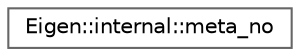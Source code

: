 digraph "Graphical Class Hierarchy"
{
 // LATEX_PDF_SIZE
  bgcolor="transparent";
  edge [fontname=Helvetica,fontsize=10,labelfontname=Helvetica,labelfontsize=10];
  node [fontname=Helvetica,fontsize=10,shape=box,height=0.2,width=0.4];
  rankdir="LR";
  Node0 [id="Node000000",label="Eigen::internal::meta_no",height=0.2,width=0.4,color="grey40", fillcolor="white", style="filled",URL="$structEigen_1_1internal_1_1meta__no.html",tooltip=" "];
}
